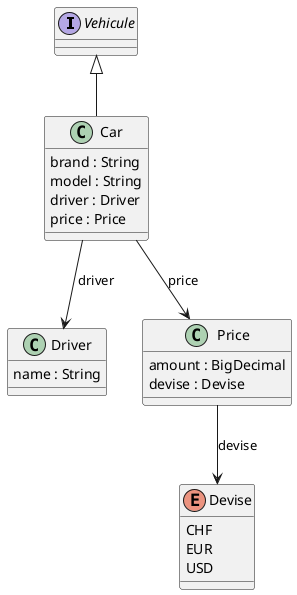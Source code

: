 @startuml

interface Vehicule

class Car {
  brand : String
  model : String
  driver : Driver
  price : Price
}

class Driver {
  name : String
}

class Price {
  amount : BigDecimal
  devise : Devise
}

enum Devise {
  CHF
  EUR
  USD
}

Vehicule <|-- Car
Car --> Driver : driver
Car --> Price : price
Price --> Devise : devise

@enduml